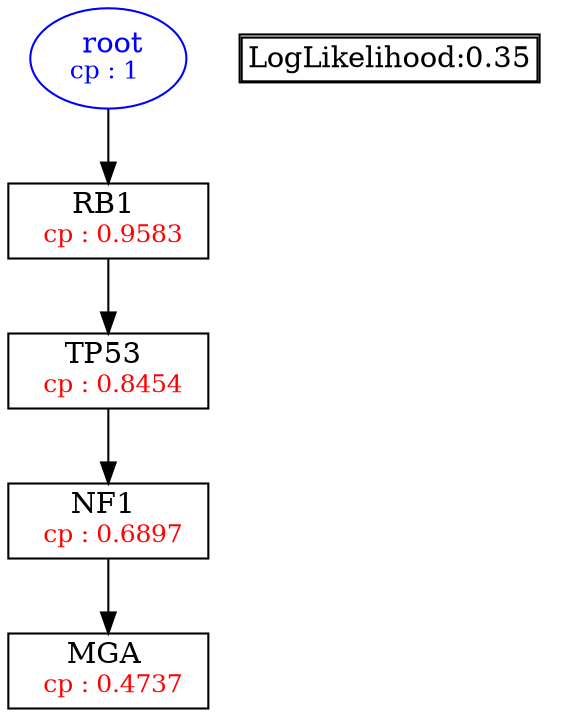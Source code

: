 digraph tree {
    "root" [label=<<font color='Blue'> root</font><br/><font color='Blue' POINT-SIZE='12'>cp : 1 </font>>, shape=oval, color=Blue];
    "S3" [label =<RB1 <br/> <font color='Red' POINT-SIZE='12'> cp : 0.9583 </font>>, shape=box];
    "S4" [label =<TP53 <br/> <font color='Red' POINT-SIZE='12'> cp : 0.8454 </font>>, shape=box];
    "S2" [label =<NF1 <br/> <font color='Red' POINT-SIZE='12'> cp : 0.6897 </font>>, shape=box];
    "S1" [label =<MGA <br/> <font color='Red' POINT-SIZE='12'> cp : 0.4737 </font>>, shape=box];
    "root" -> "S3";
    "S3" -> "S4";
    "S4" -> "S2";
    "S2" -> "S1";

    node[shape=plaintext]
    fontsize="10"
    struct1 [label=
    <<TABLE BORDER="1" CELLBORDER="1" CELLSPACING="0" >
    <TR><TD ALIGN="LEFT">LogLikelihood:0.35</TD></TR>
    </TABLE>>];

}
